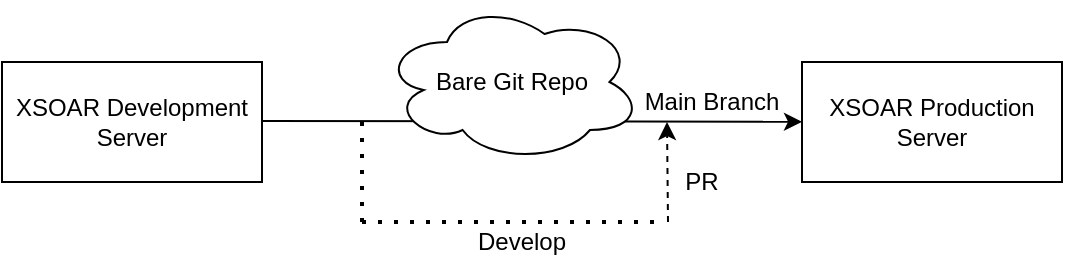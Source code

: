 <mxfile version="14.6.11" type="device"><diagram id="fvD4L2szk3an5N4UV7xs" name="Page-1"><mxGraphModel dx="926" dy="546" grid="1" gridSize="10" guides="1" tooltips="1" connect="1" arrows="1" fold="1" page="1" pageScale="1" pageWidth="850" pageHeight="1100" math="0" shadow="0"><root><mxCell id="0"/><mxCell id="1" parent="0"/><mxCell id="NXiY8H3OY7qk8jVi08N5-1" value="XSOAR Development Server" style="rounded=0;whiteSpace=wrap;html=1;" vertex="1" parent="1"><mxGeometry x="130" y="120" width="130" height="60" as="geometry"/></mxCell><mxCell id="NXiY8H3OY7qk8jVi08N5-2" value="XSOAR Production Server" style="rounded=0;whiteSpace=wrap;html=1;" vertex="1" parent="1"><mxGeometry x="530" y="120" width="130" height="60" as="geometry"/></mxCell><mxCell id="NXiY8H3OY7qk8jVi08N5-3" value="" style="endArrow=classic;html=1;" edge="1" parent="1" target="NXiY8H3OY7qk8jVi08N5-2"><mxGeometry width="50" height="50" relative="1" as="geometry"><mxPoint x="260" y="149.5" as="sourcePoint"/><mxPoint x="320" y="149.5" as="targetPoint"/></mxGeometry></mxCell><mxCell id="NXiY8H3OY7qk8jVi08N5-4" value="Bare Git Repo" style="ellipse;shape=cloud;whiteSpace=wrap;html=1;" vertex="1" parent="1"><mxGeometry x="320" y="90" width="130" height="80" as="geometry"/></mxCell><mxCell id="NXiY8H3OY7qk8jVi08N5-5" value="Main Branch" style="text;html=1;strokeColor=none;fillColor=none;align=center;verticalAlign=middle;whiteSpace=wrap;rounded=0;" vertex="1" parent="1"><mxGeometry x="440" y="130" width="90" height="20" as="geometry"/></mxCell><mxCell id="NXiY8H3OY7qk8jVi08N5-6" value="Develop" style="text;html=1;strokeColor=none;fillColor=none;align=center;verticalAlign=middle;whiteSpace=wrap;rounded=0;" vertex="1" parent="1"><mxGeometry x="320" y="200" width="140" height="20" as="geometry"/></mxCell><mxCell id="NXiY8H3OY7qk8jVi08N5-7" value="" style="endArrow=none;dashed=1;html=1;dashPattern=1 3;strokeWidth=2;" edge="1" parent="1"><mxGeometry width="50" height="50" relative="1" as="geometry"><mxPoint x="310" y="150" as="sourcePoint"/><mxPoint x="310" y="200" as="targetPoint"/></mxGeometry></mxCell><mxCell id="NXiY8H3OY7qk8jVi08N5-8" value="" style="endArrow=none;dashed=1;html=1;dashPattern=1 3;strokeWidth=2;" edge="1" parent="1"><mxGeometry width="50" height="50" relative="1" as="geometry"><mxPoint x="310" y="200" as="sourcePoint"/><mxPoint x="460" y="200" as="targetPoint"/></mxGeometry></mxCell><mxCell id="NXiY8H3OY7qk8jVi08N5-11" value="" style="endArrow=classic;html=1;strokeColor=#000000;dashed=1;entryX=0.25;entryY=1;entryDx=0;entryDy=0;" edge="1" parent="1" target="NXiY8H3OY7qk8jVi08N5-5"><mxGeometry width="50" height="50" relative="1" as="geometry"><mxPoint x="463" y="200" as="sourcePoint"/><mxPoint x="510" y="150" as="targetPoint"/></mxGeometry></mxCell><mxCell id="NXiY8H3OY7qk8jVi08N5-12" value="PR" style="text;html=1;strokeColor=none;fillColor=none;align=center;verticalAlign=middle;whiteSpace=wrap;rounded=0;" vertex="1" parent="1"><mxGeometry x="460" y="170" width="40" height="20" as="geometry"/></mxCell></root></mxGraphModel></diagram></mxfile>